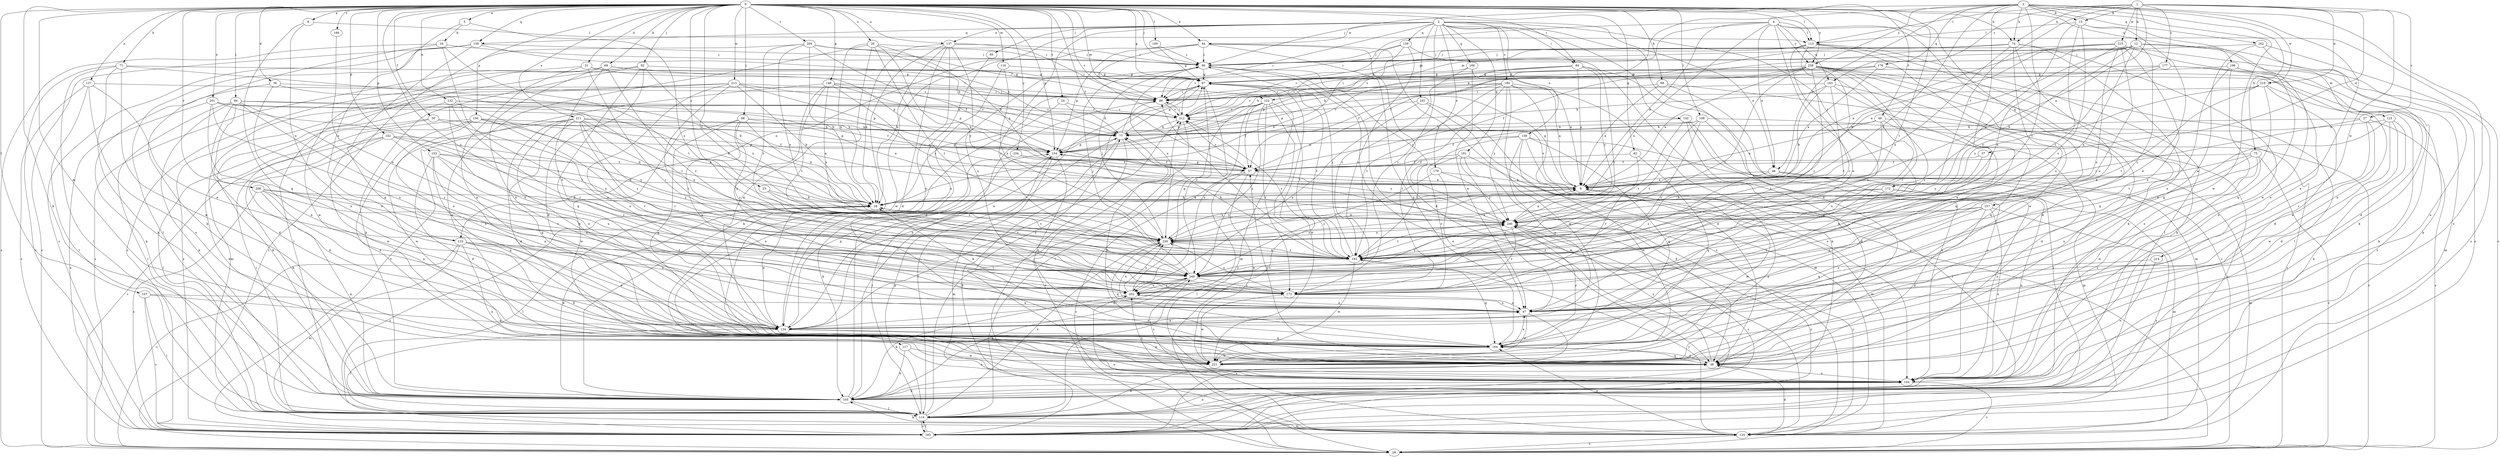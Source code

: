 strict digraph  {
0;
1;
2;
3;
4;
5;
8;
9;
12;
15;
16;
18;
23;
24;
26;
27;
28;
31;
36;
37;
38;
44;
46;
47;
49;
50;
57;
62;
67;
68;
69;
71;
74;
75;
77;
84;
85;
86;
88;
92;
94;
96;
105;
107;
108;
109;
113;
114;
116;
117;
122;
123;
124;
127;
132;
133;
134;
137;
139;
142;
144;
148;
150;
152;
153;
154;
157;
158;
159;
160;
161;
162;
163;
164;
166;
172;
173;
176;
177;
179;
180;
181;
183;
193;
196;
201;
202;
204;
206;
211;
212;
213;
214;
215;
218;
221;
230;
234;
238;
240;
249;
0 -> 5  [label=a];
0 -> 8  [label=a];
0 -> 23  [label=c];
0 -> 24  [label=c];
0 -> 26  [label=c];
0 -> 31  [label=d];
0 -> 36  [label=d];
0 -> 44  [label=e];
0 -> 49  [label=f];
0 -> 50  [label=f];
0 -> 57  [label=f];
0 -> 62  [label=g];
0 -> 67  [label=g];
0 -> 68  [label=h];
0 -> 69  [label=h];
0 -> 71  [label=h];
0 -> 74  [label=h];
0 -> 84  [label=i];
0 -> 88  [label=j];
0 -> 92  [label=j];
0 -> 94  [label=j];
0 -> 96  [label=j];
0 -> 105  [label=k];
0 -> 107  [label=l];
0 -> 108  [label=l];
0 -> 109  [label=l];
0 -> 113  [label=l];
0 -> 116  [label=m];
0 -> 117  [label=m];
0 -> 122  [label=m];
0 -> 127  [label=n];
0 -> 132  [label=n];
0 -> 137  [label=o];
0 -> 148  [label=p];
0 -> 150  [label=p];
0 -> 152  [label=p];
0 -> 153  [label=p];
0 -> 154  [label=p];
0 -> 157  [label=q];
0 -> 158  [label=q];
0 -> 166  [label=r];
0 -> 193  [label=t];
0 -> 196  [label=u];
0 -> 201  [label=u];
0 -> 204  [label=v];
0 -> 206  [label=v];
0 -> 211  [label=v];
0 -> 212  [label=v];
0 -> 213  [label=w];
0 -> 230  [label=x];
0 -> 234  [label=y];
0 -> 238  [label=y];
0 -> 249  [label=z];
1 -> 9  [label=a];
1 -> 12  [label=b];
1 -> 15  [label=b];
1 -> 27  [label=c];
1 -> 37  [label=d];
1 -> 74  [label=h];
1 -> 113  [label=l];
1 -> 172  [label=r];
1 -> 176  [label=s];
1 -> 177  [label=s];
1 -> 214  [label=w];
1 -> 215  [label=w];
1 -> 218  [label=w];
2 -> 38  [label=d];
2 -> 44  [label=e];
2 -> 46  [label=e];
2 -> 84  [label=i];
2 -> 85  [label=i];
2 -> 86  [label=i];
2 -> 133  [label=n];
2 -> 137  [label=o];
2 -> 139  [label=o];
2 -> 142  [label=o];
2 -> 158  [label=q];
2 -> 159  [label=q];
2 -> 160  [label=q];
2 -> 161  [label=q];
2 -> 172  [label=r];
2 -> 173  [label=r];
2 -> 179  [label=s];
2 -> 180  [label=s];
2 -> 181  [label=s];
2 -> 249  [label=z];
3 -> 15  [label=b];
3 -> 46  [label=e];
3 -> 74  [label=h];
3 -> 75  [label=h];
3 -> 96  [label=j];
3 -> 144  [label=o];
3 -> 154  [label=p];
3 -> 162  [label=q];
3 -> 163  [label=q];
3 -> 173  [label=r];
3 -> 183  [label=s];
3 -> 193  [label=t];
3 -> 218  [label=w];
3 -> 221  [label=w];
3 -> 230  [label=x];
3 -> 238  [label=y];
4 -> 9  [label=a];
4 -> 28  [label=c];
4 -> 38  [label=d];
4 -> 46  [label=e];
4 -> 47  [label=e];
4 -> 86  [label=i];
4 -> 113  [label=l];
4 -> 122  [label=m];
4 -> 163  [label=q];
4 -> 230  [label=x];
4 -> 238  [label=y];
5 -> 16  [label=b];
5 -> 133  [label=n];
5 -> 230  [label=x];
8 -> 113  [label=l];
8 -> 133  [label=n];
8 -> 164  [label=q];
9 -> 18  [label=b];
9 -> 67  [label=g];
9 -> 154  [label=p];
9 -> 212  [label=v];
9 -> 221  [label=w];
9 -> 230  [label=x];
12 -> 9  [label=a];
12 -> 18  [label=b];
12 -> 67  [label=g];
12 -> 96  [label=j];
12 -> 123  [label=m];
12 -> 144  [label=o];
12 -> 212  [label=v];
12 -> 230  [label=x];
12 -> 249  [label=z];
15 -> 47  [label=e];
15 -> 113  [label=l];
15 -> 193  [label=t];
15 -> 221  [label=w];
15 -> 240  [label=y];
15 -> 249  [label=z];
16 -> 28  [label=c];
16 -> 96  [label=j];
16 -> 105  [label=k];
16 -> 173  [label=r];
16 -> 193  [label=t];
18 -> 9  [label=a];
18 -> 67  [label=g];
18 -> 114  [label=l];
18 -> 134  [label=n];
18 -> 183  [label=s];
18 -> 240  [label=y];
23 -> 18  [label=b];
23 -> 230  [label=x];
23 -> 249  [label=z];
24 -> 77  [label=h];
24 -> 144  [label=o];
24 -> 212  [label=v];
26 -> 9  [label=a];
26 -> 18  [label=b];
26 -> 96  [label=j];
26 -> 144  [label=o];
26 -> 164  [label=q];
26 -> 193  [label=t];
26 -> 240  [label=y];
27 -> 28  [label=c];
27 -> 47  [label=e];
27 -> 77  [label=h];
27 -> 173  [label=r];
27 -> 240  [label=y];
31 -> 28  [label=c];
31 -> 67  [label=g];
31 -> 134  [label=n];
31 -> 154  [label=p];
31 -> 173  [label=r];
36 -> 86  [label=i];
36 -> 105  [label=k];
36 -> 134  [label=n];
36 -> 193  [label=t];
37 -> 57  [label=f];
37 -> 240  [label=y];
38 -> 57  [label=f];
38 -> 77  [label=h];
38 -> 144  [label=o];
38 -> 164  [label=q];
38 -> 240  [label=y];
44 -> 18  [label=b];
44 -> 28  [label=c];
44 -> 38  [label=d];
44 -> 86  [label=i];
44 -> 96  [label=j];
44 -> 154  [label=p];
44 -> 164  [label=q];
46 -> 9  [label=a];
46 -> 124  [label=m];
46 -> 144  [label=o];
46 -> 249  [label=z];
47 -> 18  [label=b];
47 -> 134  [label=n];
47 -> 183  [label=s];
47 -> 202  [label=u];
47 -> 221  [label=w];
47 -> 230  [label=x];
49 -> 9  [label=a];
49 -> 38  [label=d];
49 -> 77  [label=h];
49 -> 183  [label=s];
49 -> 193  [label=t];
49 -> 202  [label=u];
50 -> 77  [label=h];
50 -> 105  [label=k];
50 -> 114  [label=l];
50 -> 154  [label=p];
50 -> 249  [label=z];
57 -> 9  [label=a];
57 -> 28  [label=c];
57 -> 114  [label=l];
57 -> 154  [label=p];
57 -> 212  [label=v];
57 -> 221  [label=w];
62 -> 57  [label=f];
62 -> 164  [label=q];
62 -> 173  [label=r];
67 -> 28  [label=c];
67 -> 86  [label=i];
67 -> 124  [label=m];
67 -> 134  [label=n];
67 -> 144  [label=o];
67 -> 193  [label=t];
67 -> 249  [label=z];
68 -> 9  [label=a];
68 -> 28  [label=c];
68 -> 86  [label=i];
68 -> 124  [label=m];
69 -> 67  [label=g];
69 -> 86  [label=i];
69 -> 134  [label=n];
69 -> 183  [label=s];
69 -> 202  [label=u];
69 -> 221  [label=w];
69 -> 249  [label=z];
71 -> 18  [label=b];
71 -> 67  [label=g];
71 -> 105  [label=k];
71 -> 114  [label=l];
71 -> 183  [label=s];
71 -> 221  [label=w];
74 -> 47  [label=e];
74 -> 57  [label=f];
74 -> 96  [label=j];
74 -> 134  [label=n];
74 -> 144  [label=o];
74 -> 202  [label=u];
74 -> 230  [label=x];
75 -> 9  [label=a];
75 -> 28  [label=c];
75 -> 57  [label=f];
75 -> 134  [label=n];
75 -> 144  [label=o];
75 -> 221  [label=w];
77 -> 28  [label=c];
77 -> 67  [label=g];
77 -> 86  [label=i];
77 -> 114  [label=l];
77 -> 154  [label=p];
84 -> 9  [label=a];
84 -> 28  [label=c];
84 -> 67  [label=g];
84 -> 154  [label=p];
84 -> 193  [label=t];
84 -> 212  [label=v];
84 -> 240  [label=y];
85 -> 134  [label=n];
86 -> 212  [label=v];
88 -> 9  [label=a];
88 -> 18  [label=b];
88 -> 47  [label=e];
88 -> 77  [label=h];
88 -> 164  [label=q];
88 -> 221  [label=w];
88 -> 249  [label=z];
92 -> 38  [label=d];
92 -> 67  [label=g];
92 -> 105  [label=k];
92 -> 114  [label=l];
92 -> 164  [label=q];
92 -> 230  [label=x];
94 -> 38  [label=d];
94 -> 47  [label=e];
94 -> 57  [label=f];
94 -> 105  [label=k];
94 -> 114  [label=l];
94 -> 134  [label=n];
94 -> 173  [label=r];
94 -> 212  [label=v];
96 -> 67  [label=g];
96 -> 124  [label=m];
96 -> 183  [label=s];
96 -> 230  [label=x];
96 -> 240  [label=y];
105 -> 18  [label=b];
105 -> 86  [label=i];
105 -> 96  [label=j];
105 -> 114  [label=l];
107 -> 47  [label=e];
107 -> 114  [label=l];
107 -> 164  [label=q];
107 -> 183  [label=s];
108 -> 28  [label=c];
108 -> 57  [label=f];
108 -> 77  [label=h];
108 -> 144  [label=o];
108 -> 193  [label=t];
108 -> 249  [label=z];
109 -> 67  [label=g];
109 -> 96  [label=j];
113 -> 47  [label=e];
113 -> 96  [label=j];
113 -> 105  [label=k];
113 -> 114  [label=l];
113 -> 173  [label=r];
113 -> 212  [label=v];
113 -> 221  [label=w];
114 -> 38  [label=d];
114 -> 124  [label=m];
114 -> 144  [label=o];
114 -> 154  [label=p];
114 -> 183  [label=s];
114 -> 212  [label=v];
114 -> 230  [label=x];
116 -> 38  [label=d];
116 -> 67  [label=g];
116 -> 230  [label=x];
117 -> 105  [label=k];
117 -> 144  [label=o];
117 -> 221  [label=w];
122 -> 57  [label=f];
122 -> 114  [label=l];
122 -> 154  [label=p];
122 -> 173  [label=r];
122 -> 193  [label=t];
122 -> 202  [label=u];
122 -> 212  [label=v];
122 -> 221  [label=w];
122 -> 249  [label=z];
123 -> 38  [label=d];
123 -> 77  [label=h];
123 -> 105  [label=k];
123 -> 193  [label=t];
123 -> 221  [label=w];
124 -> 28  [label=c];
124 -> 38  [label=d];
124 -> 105  [label=k];
124 -> 164  [label=q];
124 -> 193  [label=t];
124 -> 202  [label=u];
124 -> 240  [label=y];
127 -> 47  [label=e];
127 -> 86  [label=i];
127 -> 114  [label=l];
127 -> 144  [label=o];
127 -> 183  [label=s];
132 -> 9  [label=a];
132 -> 105  [label=k];
132 -> 173  [label=r];
132 -> 202  [label=u];
132 -> 212  [label=v];
132 -> 249  [label=z];
133 -> 28  [label=c];
133 -> 38  [label=d];
133 -> 124  [label=m];
133 -> 134  [label=n];
133 -> 144  [label=o];
133 -> 193  [label=t];
133 -> 202  [label=u];
134 -> 47  [label=e];
134 -> 77  [label=h];
134 -> 114  [label=l];
134 -> 154  [label=p];
134 -> 164  [label=q];
134 -> 212  [label=v];
134 -> 221  [label=w];
137 -> 18  [label=b];
137 -> 38  [label=d];
137 -> 86  [label=i];
137 -> 96  [label=j];
137 -> 105  [label=k];
137 -> 134  [label=n];
137 -> 202  [label=u];
137 -> 221  [label=w];
139 -> 114  [label=l];
139 -> 124  [label=m];
139 -> 134  [label=n];
139 -> 154  [label=p];
139 -> 164  [label=q];
139 -> 193  [label=t];
139 -> 221  [label=w];
142 -> 38  [label=d];
142 -> 77  [label=h];
142 -> 114  [label=l];
142 -> 144  [label=o];
142 -> 193  [label=t];
144 -> 28  [label=c];
144 -> 105  [label=k];
144 -> 202  [label=u];
144 -> 249  [label=z];
148 -> 77  [label=h];
148 -> 86  [label=i];
148 -> 154  [label=p];
148 -> 183  [label=s];
148 -> 193  [label=t];
148 -> 202  [label=u];
148 -> 230  [label=x];
148 -> 240  [label=y];
150 -> 9  [label=a];
150 -> 18  [label=b];
150 -> 77  [label=h];
150 -> 114  [label=l];
150 -> 134  [label=n];
150 -> 144  [label=o];
150 -> 173  [label=r];
150 -> 221  [label=w];
152 -> 28  [label=c];
152 -> 38  [label=d];
152 -> 47  [label=e];
152 -> 105  [label=k];
152 -> 154  [label=p];
152 -> 230  [label=x];
152 -> 240  [label=y];
153 -> 18  [label=b];
153 -> 38  [label=d];
153 -> 57  [label=f];
153 -> 134  [label=n];
153 -> 164  [label=q];
153 -> 202  [label=u];
153 -> 249  [label=z];
154 -> 57  [label=f];
154 -> 114  [label=l];
154 -> 124  [label=m];
154 -> 164  [label=q];
157 -> 38  [label=d];
157 -> 144  [label=o];
157 -> 164  [label=q];
157 -> 183  [label=s];
157 -> 202  [label=u];
157 -> 230  [label=x];
157 -> 240  [label=y];
158 -> 28  [label=c];
158 -> 77  [label=h];
158 -> 96  [label=j];
158 -> 114  [label=l];
158 -> 164  [label=q];
158 -> 183  [label=s];
159 -> 18  [label=b];
159 -> 28  [label=c];
159 -> 96  [label=j];
159 -> 212  [label=v];
159 -> 249  [label=z];
160 -> 9  [label=a];
160 -> 47  [label=e];
160 -> 67  [label=g];
160 -> 193  [label=t];
161 -> 38  [label=d];
161 -> 47  [label=e];
161 -> 57  [label=f];
161 -> 124  [label=m];
161 -> 173  [label=r];
162 -> 96  [label=j];
162 -> 105  [label=k];
162 -> 164  [label=q];
162 -> 183  [label=s];
163 -> 18  [label=b];
163 -> 47  [label=e];
163 -> 77  [label=h];
163 -> 86  [label=i];
163 -> 164  [label=q];
163 -> 193  [label=t];
164 -> 38  [label=d];
164 -> 47  [label=e];
164 -> 221  [label=w];
164 -> 240  [label=y];
166 -> 202  [label=u];
172 -> 18  [label=b];
172 -> 47  [label=e];
172 -> 124  [label=m];
172 -> 144  [label=o];
172 -> 230  [label=x];
173 -> 47  [label=e];
173 -> 221  [label=w];
173 -> 230  [label=x];
176 -> 9  [label=a];
176 -> 57  [label=f];
176 -> 67  [label=g];
176 -> 86  [label=i];
176 -> 105  [label=k];
176 -> 134  [label=n];
177 -> 38  [label=d];
177 -> 47  [label=e];
177 -> 67  [label=g];
177 -> 77  [label=h];
177 -> 240  [label=y];
179 -> 9  [label=a];
179 -> 47  [label=e];
179 -> 240  [label=y];
179 -> 249  [label=z];
180 -> 9  [label=a];
180 -> 38  [label=d];
180 -> 86  [label=i];
180 -> 105  [label=k];
180 -> 154  [label=p];
180 -> 173  [label=r];
180 -> 193  [label=t];
180 -> 212  [label=v];
180 -> 221  [label=w];
180 -> 240  [label=y];
181 -> 124  [label=m];
181 -> 144  [label=o];
181 -> 202  [label=u];
181 -> 212  [label=v];
183 -> 77  [label=h];
183 -> 114  [label=l];
183 -> 240  [label=y];
193 -> 77  [label=h];
193 -> 86  [label=i];
193 -> 96  [label=j];
193 -> 164  [label=q];
193 -> 212  [label=v];
193 -> 221  [label=w];
193 -> 230  [label=x];
193 -> 249  [label=z];
196 -> 67  [label=g];
196 -> 124  [label=m];
196 -> 144  [label=o];
196 -> 164  [label=q];
196 -> 183  [label=s];
201 -> 18  [label=b];
201 -> 47  [label=e];
201 -> 183  [label=s];
201 -> 193  [label=t];
201 -> 202  [label=u];
201 -> 212  [label=v];
202 -> 47  [label=e];
202 -> 67  [label=g];
202 -> 105  [label=k];
202 -> 230  [label=x];
202 -> 249  [label=z];
204 -> 18  [label=b];
204 -> 28  [label=c];
204 -> 57  [label=f];
204 -> 77  [label=h];
204 -> 86  [label=i];
204 -> 96  [label=j];
204 -> 193  [label=t];
204 -> 230  [label=x];
206 -> 18  [label=b];
206 -> 105  [label=k];
206 -> 134  [label=n];
206 -> 183  [label=s];
206 -> 193  [label=t];
206 -> 249  [label=z];
211 -> 18  [label=b];
211 -> 38  [label=d];
211 -> 57  [label=f];
211 -> 77  [label=h];
211 -> 134  [label=n];
211 -> 164  [label=q];
211 -> 173  [label=r];
211 -> 221  [label=w];
211 -> 230  [label=x];
211 -> 249  [label=z];
212 -> 28  [label=c];
212 -> 77  [label=h];
212 -> 86  [label=i];
213 -> 18  [label=b];
213 -> 77  [label=h];
213 -> 86  [label=i];
213 -> 124  [label=m];
213 -> 134  [label=n];
213 -> 154  [label=p];
213 -> 173  [label=r];
213 -> 183  [label=s];
214 -> 144  [label=o];
214 -> 249  [label=z];
215 -> 9  [label=a];
215 -> 18  [label=b];
215 -> 47  [label=e];
215 -> 96  [label=j];
215 -> 164  [label=q];
215 -> 183  [label=s];
215 -> 202  [label=u];
215 -> 230  [label=x];
215 -> 249  [label=z];
218 -> 38  [label=d];
218 -> 47  [label=e];
218 -> 86  [label=i];
218 -> 105  [label=k];
218 -> 193  [label=t];
218 -> 240  [label=y];
221 -> 9  [label=a];
230 -> 96  [label=j];
230 -> 164  [label=q];
230 -> 193  [label=t];
230 -> 240  [label=y];
234 -> 57  [label=f];
234 -> 105  [label=k];
234 -> 240  [label=y];
238 -> 9  [label=a];
238 -> 57  [label=f];
238 -> 67  [label=g];
238 -> 77  [label=h];
238 -> 105  [label=k];
238 -> 114  [label=l];
238 -> 164  [label=q];
238 -> 173  [label=r];
238 -> 193  [label=t];
238 -> 202  [label=u];
238 -> 221  [label=w];
238 -> 249  [label=z];
240 -> 9  [label=a];
240 -> 18  [label=b];
240 -> 173  [label=r];
240 -> 183  [label=s];
240 -> 193  [label=t];
240 -> 230  [label=x];
249 -> 96  [label=j];
249 -> 105  [label=k];
249 -> 134  [label=n];
249 -> 173  [label=r];
249 -> 202  [label=u];
249 -> 240  [label=y];
}

